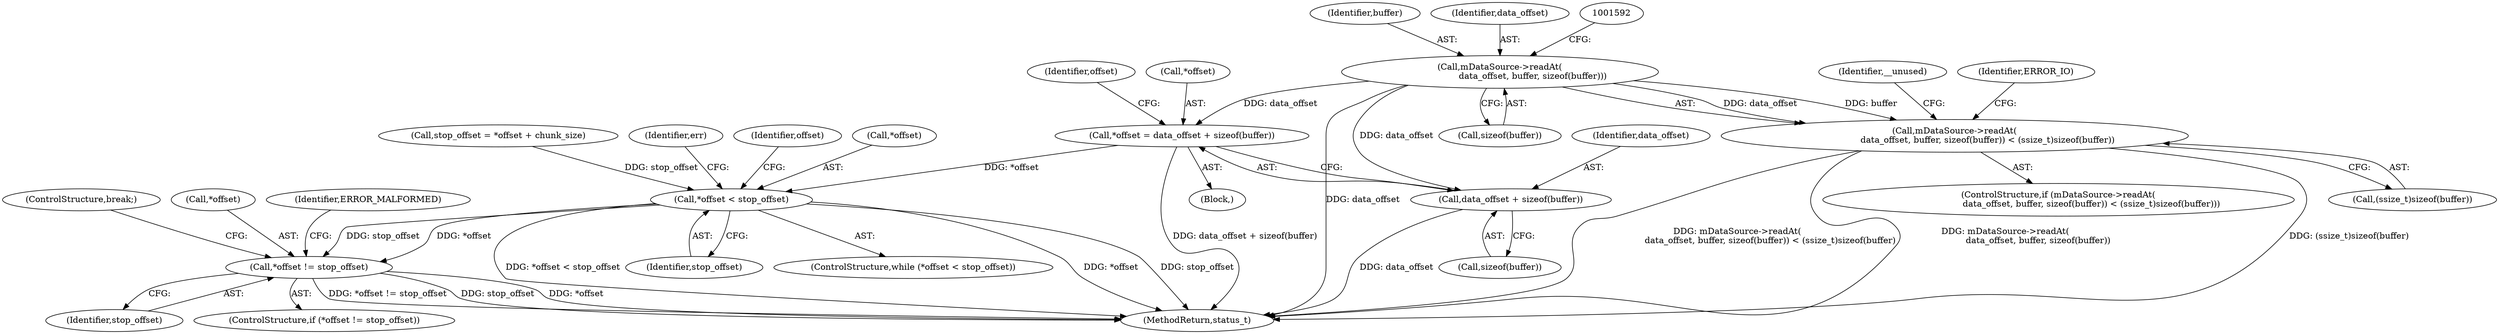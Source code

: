 digraph "0_Android_f81038006b4c59a5a148dcad887371206033c28f_2@API" {
"1001586" [label="(Call,mDataSource->readAt(\n                        data_offset, buffer, sizeof(buffer)))"];
"1001585" [label="(Call,mDataSource->readAt(\n                        data_offset, buffer, sizeof(buffer)) < (ssize_t)sizeof(buffer))"];
"1001676" [label="(Call,*offset = data_offset + sizeof(buffer))"];
"1001684" [label="(Call,*offset < stop_offset)"];
"1001705" [label="(Call,*offset != stop_offset)"];
"1001679" [label="(Call,data_offset + sizeof(buffer))"];
"1003289" [label="(MethodReturn,status_t)"];
"1001584" [label="(ControlStructure,if (mDataSource->readAt(\n                        data_offset, buffer, sizeof(buffer)) < (ssize_t)sizeof(buffer)))"];
"1001683" [label="(ControlStructure,while (*offset < stop_offset))"];
"1001588" [label="(Identifier,buffer)"];
"1001705" [label="(Call,*offset != stop_offset)"];
"1001691" [label="(Identifier,err)"];
"1001680" [label="(Identifier,data_offset)"];
"1001708" [label="(Identifier,stop_offset)"];
"1001684" [label="(Call,*offset < stop_offset)"];
"1001597" [label="(Identifier,ERROR_IO)"];
"1001586" [label="(Call,mDataSource->readAt(\n                        data_offset, buffer, sizeof(buffer)))"];
"1001572" [label="(Block,)"];
"1001587" [label="(Identifier,data_offset)"];
"1001585" [label="(Call,mDataSource->readAt(\n                        data_offset, buffer, sizeof(buffer)) < (ssize_t)sizeof(buffer))"];
"1001681" [label="(Call,sizeof(buffer))"];
"1001707" [label="(Identifier,offset)"];
"1001706" [label="(Call,*offset)"];
"1001711" [label="(Identifier,ERROR_MALFORMED)"];
"1001679" [label="(Call,data_offset + sizeof(buffer))"];
"1001591" [label="(Call,(ssize_t)sizeof(buffer))"];
"1001704" [label="(ControlStructure,if (*offset != stop_offset))"];
"1001589" [label="(Call,sizeof(buffer))"];
"1001600" [label="(Identifier,__unused)"];
"1001712" [label="(ControlStructure,break;)"];
"1001677" [label="(Call,*offset)"];
"1001685" [label="(Call,*offset)"];
"1001686" [label="(Identifier,offset)"];
"1001687" [label="(Identifier,stop_offset)"];
"1001676" [label="(Call,*offset = data_offset + sizeof(buffer))"];
"1001670" [label="(Call,stop_offset = *offset + chunk_size)"];
"1001586" -> "1001585"  [label="AST: "];
"1001586" -> "1001589"  [label="CFG: "];
"1001587" -> "1001586"  [label="AST: "];
"1001588" -> "1001586"  [label="AST: "];
"1001589" -> "1001586"  [label="AST: "];
"1001592" -> "1001586"  [label="CFG: "];
"1001586" -> "1003289"  [label="DDG: data_offset"];
"1001586" -> "1001585"  [label="DDG: data_offset"];
"1001586" -> "1001585"  [label="DDG: buffer"];
"1001586" -> "1001676"  [label="DDG: data_offset"];
"1001586" -> "1001679"  [label="DDG: data_offset"];
"1001585" -> "1001584"  [label="AST: "];
"1001585" -> "1001591"  [label="CFG: "];
"1001591" -> "1001585"  [label="AST: "];
"1001597" -> "1001585"  [label="CFG: "];
"1001600" -> "1001585"  [label="CFG: "];
"1001585" -> "1003289"  [label="DDG: (ssize_t)sizeof(buffer)"];
"1001585" -> "1003289"  [label="DDG: mDataSource->readAt(\n                        data_offset, buffer, sizeof(buffer)) < (ssize_t)sizeof(buffer)"];
"1001585" -> "1003289"  [label="DDG: mDataSource->readAt(\n                        data_offset, buffer, sizeof(buffer))"];
"1001676" -> "1001572"  [label="AST: "];
"1001676" -> "1001679"  [label="CFG: "];
"1001677" -> "1001676"  [label="AST: "];
"1001679" -> "1001676"  [label="AST: "];
"1001686" -> "1001676"  [label="CFG: "];
"1001676" -> "1003289"  [label="DDG: data_offset + sizeof(buffer)"];
"1001676" -> "1001684"  [label="DDG: *offset"];
"1001684" -> "1001683"  [label="AST: "];
"1001684" -> "1001687"  [label="CFG: "];
"1001685" -> "1001684"  [label="AST: "];
"1001687" -> "1001684"  [label="AST: "];
"1001691" -> "1001684"  [label="CFG: "];
"1001707" -> "1001684"  [label="CFG: "];
"1001684" -> "1003289"  [label="DDG: *offset < stop_offset"];
"1001684" -> "1003289"  [label="DDG: *offset"];
"1001684" -> "1003289"  [label="DDG: stop_offset"];
"1001670" -> "1001684"  [label="DDG: stop_offset"];
"1001684" -> "1001705"  [label="DDG: *offset"];
"1001684" -> "1001705"  [label="DDG: stop_offset"];
"1001705" -> "1001704"  [label="AST: "];
"1001705" -> "1001708"  [label="CFG: "];
"1001706" -> "1001705"  [label="AST: "];
"1001708" -> "1001705"  [label="AST: "];
"1001711" -> "1001705"  [label="CFG: "];
"1001712" -> "1001705"  [label="CFG: "];
"1001705" -> "1003289"  [label="DDG: *offset != stop_offset"];
"1001705" -> "1003289"  [label="DDG: stop_offset"];
"1001705" -> "1003289"  [label="DDG: *offset"];
"1001679" -> "1001681"  [label="CFG: "];
"1001680" -> "1001679"  [label="AST: "];
"1001681" -> "1001679"  [label="AST: "];
"1001679" -> "1003289"  [label="DDG: data_offset"];
}
